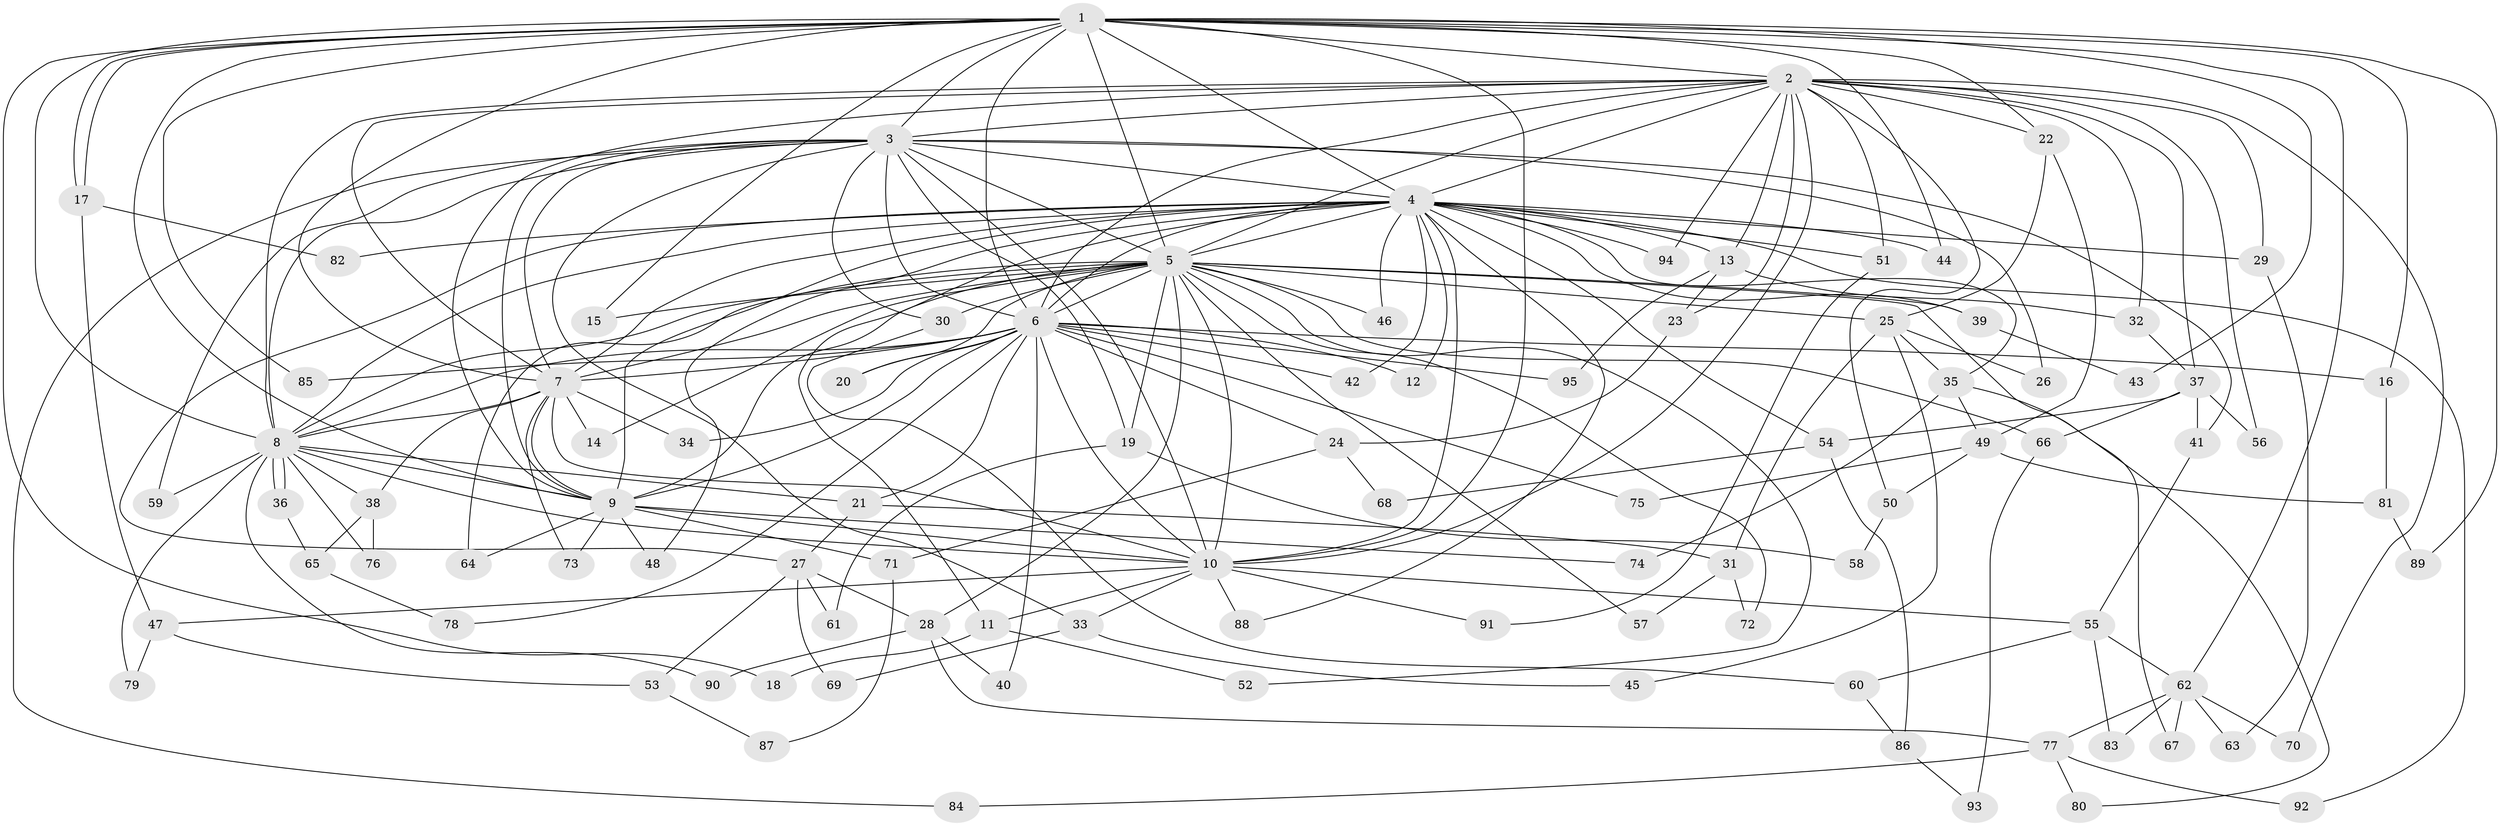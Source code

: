 // coarse degree distribution, {15: 0.017241379310344827, 22: 0.017241379310344827, 2: 0.25862068965517243, 6: 0.034482758620689655, 4: 0.13793103448275862, 19: 0.017241379310344827, 3: 0.2413793103448276, 5: 0.1206896551724138, 8: 0.017241379310344827, 23: 0.017241379310344827, 14: 0.034482758620689655, 11: 0.017241379310344827, 7: 0.017241379310344827, 10: 0.017241379310344827, 18: 0.034482758620689655}
// Generated by graph-tools (version 1.1) at 2025/36/03/04/25 23:36:37]
// undirected, 95 vertices, 215 edges
graph export_dot {
  node [color=gray90,style=filled];
  1;
  2;
  3;
  4;
  5;
  6;
  7;
  8;
  9;
  10;
  11;
  12;
  13;
  14;
  15;
  16;
  17;
  18;
  19;
  20;
  21;
  22;
  23;
  24;
  25;
  26;
  27;
  28;
  29;
  30;
  31;
  32;
  33;
  34;
  35;
  36;
  37;
  38;
  39;
  40;
  41;
  42;
  43;
  44;
  45;
  46;
  47;
  48;
  49;
  50;
  51;
  52;
  53;
  54;
  55;
  56;
  57;
  58;
  59;
  60;
  61;
  62;
  63;
  64;
  65;
  66;
  67;
  68;
  69;
  70;
  71;
  72;
  73;
  74;
  75;
  76;
  77;
  78;
  79;
  80;
  81;
  82;
  83;
  84;
  85;
  86;
  87;
  88;
  89;
  90;
  91;
  92;
  93;
  94;
  95;
  1 -- 2;
  1 -- 3;
  1 -- 4;
  1 -- 5;
  1 -- 6;
  1 -- 7;
  1 -- 8;
  1 -- 9;
  1 -- 10;
  1 -- 15;
  1 -- 16;
  1 -- 17;
  1 -- 17;
  1 -- 18;
  1 -- 22;
  1 -- 43;
  1 -- 44;
  1 -- 62;
  1 -- 85;
  1 -- 89;
  2 -- 3;
  2 -- 4;
  2 -- 5;
  2 -- 6;
  2 -- 7;
  2 -- 8;
  2 -- 9;
  2 -- 10;
  2 -- 13;
  2 -- 22;
  2 -- 23;
  2 -- 29;
  2 -- 32;
  2 -- 37;
  2 -- 50;
  2 -- 51;
  2 -- 56;
  2 -- 70;
  2 -- 94;
  3 -- 4;
  3 -- 5;
  3 -- 6;
  3 -- 7;
  3 -- 8;
  3 -- 9;
  3 -- 10;
  3 -- 19;
  3 -- 26;
  3 -- 30;
  3 -- 33;
  3 -- 41;
  3 -- 59;
  3 -- 84;
  4 -- 5;
  4 -- 6;
  4 -- 7;
  4 -- 8;
  4 -- 9;
  4 -- 10;
  4 -- 11;
  4 -- 12;
  4 -- 13;
  4 -- 27;
  4 -- 29;
  4 -- 35;
  4 -- 39;
  4 -- 42;
  4 -- 44;
  4 -- 46;
  4 -- 48;
  4 -- 51;
  4 -- 54;
  4 -- 82;
  4 -- 88;
  4 -- 92;
  4 -- 94;
  5 -- 6;
  5 -- 7;
  5 -- 8;
  5 -- 9;
  5 -- 10;
  5 -- 14;
  5 -- 15;
  5 -- 19;
  5 -- 20;
  5 -- 25;
  5 -- 28;
  5 -- 30;
  5 -- 39;
  5 -- 46;
  5 -- 52;
  5 -- 57;
  5 -- 64;
  5 -- 66;
  5 -- 67;
  5 -- 72;
  6 -- 7;
  6 -- 8;
  6 -- 9;
  6 -- 10;
  6 -- 12;
  6 -- 16;
  6 -- 20;
  6 -- 21;
  6 -- 24;
  6 -- 34;
  6 -- 40;
  6 -- 42;
  6 -- 75;
  6 -- 78;
  6 -- 85;
  6 -- 95;
  7 -- 8;
  7 -- 9;
  7 -- 10;
  7 -- 14;
  7 -- 34;
  7 -- 38;
  7 -- 73;
  8 -- 9;
  8 -- 10;
  8 -- 21;
  8 -- 36;
  8 -- 36;
  8 -- 38;
  8 -- 59;
  8 -- 76;
  8 -- 79;
  8 -- 90;
  9 -- 10;
  9 -- 48;
  9 -- 64;
  9 -- 71;
  9 -- 73;
  9 -- 74;
  10 -- 11;
  10 -- 33;
  10 -- 47;
  10 -- 55;
  10 -- 88;
  10 -- 91;
  11 -- 18;
  11 -- 52;
  13 -- 23;
  13 -- 32;
  13 -- 95;
  16 -- 81;
  17 -- 47;
  17 -- 82;
  19 -- 58;
  19 -- 61;
  21 -- 27;
  21 -- 31;
  22 -- 25;
  22 -- 49;
  23 -- 24;
  24 -- 68;
  24 -- 71;
  25 -- 26;
  25 -- 31;
  25 -- 35;
  25 -- 45;
  27 -- 28;
  27 -- 53;
  27 -- 61;
  27 -- 69;
  28 -- 40;
  28 -- 77;
  28 -- 90;
  29 -- 63;
  30 -- 60;
  31 -- 57;
  31 -- 72;
  32 -- 37;
  33 -- 45;
  33 -- 69;
  35 -- 49;
  35 -- 74;
  35 -- 80;
  36 -- 65;
  37 -- 41;
  37 -- 54;
  37 -- 56;
  37 -- 66;
  38 -- 65;
  38 -- 76;
  39 -- 43;
  41 -- 55;
  47 -- 53;
  47 -- 79;
  49 -- 50;
  49 -- 75;
  49 -- 81;
  50 -- 58;
  51 -- 91;
  53 -- 87;
  54 -- 68;
  54 -- 86;
  55 -- 60;
  55 -- 62;
  55 -- 83;
  60 -- 86;
  62 -- 63;
  62 -- 67;
  62 -- 70;
  62 -- 77;
  62 -- 83;
  65 -- 78;
  66 -- 93;
  71 -- 87;
  77 -- 80;
  77 -- 84;
  77 -- 92;
  81 -- 89;
  86 -- 93;
}
